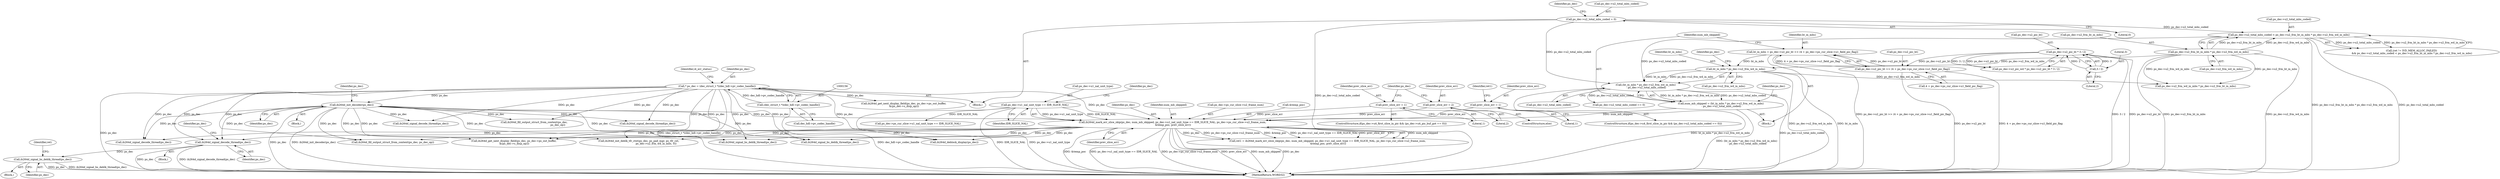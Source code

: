 digraph "0_Android_33ef7de9ddc8ea7eb9cbc440d1cf89957a0c267b@API" {
"1001609" [label="(Call,ih264d_signal_decode_thread(ps_dec))"];
"1000896" [label="(Call,ih264d_init_decoder(ps_dec))"];
"1000153" [label="(Call,* ps_dec = (dec_struct_t *)(dec_hdl->pv_codec_handle))"];
"1000155" [label="(Call,(dec_struct_t *)(dec_hdl->pv_codec_handle))"];
"1001556" [label="(Call,ih264d_mark_err_slice_skip(ps_dec, num_mb_skipped, ps_dec->u1_nal_unit_type == IDR_SLICE_NAL, ps_dec->ps_cur_slice->u2_frame_num,\n &temp_poc, prev_slice_err))"];
"1001513" [label="(Call,num_mb_skipped = (ht_in_mbs * ps_dec->u2_frm_wd_in_mbs)\n - ps_dec->u2_total_mbs_coded)"];
"1001515" [label="(Call,(ht_in_mbs * ps_dec->u2_frm_wd_in_mbs)\n - ps_dec->u2_total_mbs_coded)"];
"1001516" [label="(Call,ht_in_mbs * ps_dec->u2_frm_wd_in_mbs)"];
"1001500" [label="(Call,ht_in_mbs = ps_dec->u2_pic_ht >> (4 + ps_dec->ps_cur_slice->u1_field_pic_flag))"];
"1001502" [label="(Call,ps_dec->u2_pic_ht >> (4 + ps_dec->ps_cur_slice->u1_field_pic_flag))"];
"1001027" [label="(Call,ps_dec->u2_pic_ht * 3 / 2)"];
"1001031" [label="(Call,3 / 2)"];
"1001487" [label="(Call,ps_dec->u2_frm_ht_in_mbs * ps_dec->u2_frm_wd_in_mbs)"];
"1001483" [label="(Call,ps_dec->u2_total_mbs_coded < ps_dec->u2_frm_ht_in_mbs * ps_dec->u2_frm_wd_in_mbs)"];
"1000908" [label="(Call,ps_dec->u2_total_mbs_coded = 0)"];
"1001559" [label="(Call,ps_dec->u1_nal_unit_type == IDR_SLICE_NAL)"];
"1001534" [label="(Call,prev_slice_err = 1)"];
"1001538" [label="(Call,prev_slice_err = 2)"];
"1001551" [label="(Call,prev_slice_err = 1)"];
"1001618" [label="(Call,ih264d_signal_bs_deblk_thread(ps_dec))"];
"1001032" [label="(Literal,3)"];
"1001521" [label="(Call,ps_dec->u2_total_mbs_coded)"];
"1001617" [label="(Block,)"];
"1000154" [label="(Identifier,ps_dec)"];
"1000897" [label="(Identifier,ps_dec)"];
"1001517" [label="(Identifier,ht_in_mbs)"];
"1001503" [label="(Call,ps_dec->u2_pic_ht)"];
"1001683" [label="(Call,ps_dec->u2_frm_wd_in_mbs * ps_dec->u2_frm_ht_in_mbs)"];
"1001546" [label="(Call,ps_dec->u2_total_mbs_coded == 0)"];
"1001609" [label="(Call,ih264d_signal_decode_thread(ps_dec))"];
"1001516" [label="(Call,ht_in_mbs * ps_dec->u2_frm_wd_in_mbs)"];
"1001527" [label="(Identifier,ps_dec)"];
"1001930" [label="(Call,ps_dec->ps_cur_slice->u1_nal_unit_type == IDR_SLICE_NAL)"];
"1001840" [label="(Call,ih264d_signal_bs_deblk_thread(ps_dec))"];
"1001536" [label="(Literal,1)"];
"1001028" [label="(Call,ps_dec->u2_pic_ht)"];
"1001406" [label="(Call,ih264d_signal_decode_thread(ps_dec))"];
"1001560" [label="(Call,ps_dec->u1_nal_unit_type)"];
"1001698" [label="(Call,ih264d_init_deblk_tfr_ctxt(ps_dec, ps_pad_mgr, ps_tfr_cxt,\n                                           ps_dec->u2_frm_wd_in_mbs, 0))"];
"1001518" [label="(Call,ps_dec->u2_frm_wd_in_mbs)"];
"1000915" [label="(Identifier,ps_dec)"];
"1001610" [label="(Identifier,ps_dec)"];
"1001535" [label="(Identifier,prev_slice_err)"];
"1001502" [label="(Call,ps_dec->u2_pic_ht >> (4 + ps_dec->ps_cur_slice->u1_field_pic_flag))"];
"1001027" [label="(Call,ps_dec->u2_pic_ht * 3 / 2)"];
"1001622" [label="(Identifier,ret)"];
"1001534" [label="(Call,prev_slice_err = 1)"];
"1000713" [label="(Call,ih264d_get_next_display_field(ps_dec, ps_dec->ps_out_buffer,\n &(ps_dec->s_disp_op)))"];
"1001554" [label="(Call,ret1 = ih264d_mark_err_slice_skip(ps_dec, num_mb_skipped, ps_dec->u1_nal_unit_type == IDR_SLICE_NAL, ps_dec->ps_cur_slice->u2_frame_num,\n &temp_poc, prev_slice_err))"];
"1001515" [label="(Call,(ht_in_mbs * ps_dec->u2_frm_wd_in_mbs)\n - ps_dec->u2_total_mbs_coded)"];
"1001501" [label="(Identifier,ht_in_mbs)"];
"1000896" [label="(Call,ih264d_init_decoder(ps_dec))"];
"1001524" [label="(ControlStructure,if(ps_dec->u4_first_slice_in_pic && (ps_dec->u4_pic_buf_got == 0)))"];
"1001479" [label="(Call,(ret != IVD_MEM_ALLOC_FAILED)\n && ps_dec->u2_total_mbs_coded < ps_dec->u2_frm_ht_in_mbs * ps_dec->u2_frm_wd_in_mbs)"];
"1001556" [label="(Call,ih264d_mark_err_slice_skip(ps_dec, num_mb_skipped, ps_dec->u1_nal_unit_type == IDR_SLICE_NAL, ps_dec->ps_cur_slice->u2_frame_num,\n &temp_poc, prev_slice_err))"];
"1000895" [label="(Block,)"];
"1001559" [label="(Call,ps_dec->u1_nal_unit_type == IDR_SLICE_NAL)"];
"1001540" [label="(Literal,2)"];
"1001552" [label="(Identifier,prev_slice_err)"];
"1001483" [label="(Call,ps_dec->u2_total_mbs_coded < ps_dec->u2_frm_ht_in_mbs * ps_dec->u2_frm_wd_in_mbs)"];
"1001033" [label="(Literal,2)"];
"1002024" [label="(Call,ih264d_signal_bs_deblk_thread(ps_dec))"];
"1001514" [label="(Identifier,num_mb_skipped)"];
"1001538" [label="(Call,prev_slice_err = 2)"];
"1000162" [label="(Identifier,i4_err_status)"];
"1001513" [label="(Call,num_mb_skipped = (ht_in_mbs * ps_dec->u2_frm_wd_in_mbs)\n - ps_dec->u2_total_mbs_coded)"];
"1000151" [label="(Block,)"];
"1001566" [label="(Identifier,ps_dec)"];
"1001522" [label="(Identifier,ps_dec)"];
"1001563" [label="(Identifier,IDR_SLICE_NAL)"];
"1001614" [label="(Identifier,ps_dec)"];
"1001558" [label="(Identifier,num_mb_skipped)"];
"1001189" [label="(Call,ih264d_signal_decode_thread(ps_dec))"];
"1001539" [label="(Identifier,prev_slice_err)"];
"1001902" [label="(Call,ih264d_deblock_display(ps_dec))"];
"1001571" [label="(Identifier,prev_slice_err)"];
"1001551" [label="(Call,prev_slice_err = 1)"];
"1001500" [label="(Call,ht_in_mbs = ps_dec->u2_pic_ht >> (4 + ps_dec->ps_cur_slice->u1_field_pic_flag))"];
"1001564" [label="(Call,ps_dec->ps_cur_slice->u2_frame_num)"];
"1001544" [label="(Identifier,ps_dec)"];
"1001732" [label="(Call,ih264d_signal_decode_thread(ps_dec))"];
"1001494" [label="(Block,)"];
"1001491" [label="(Call,ps_dec->u2_frm_wd_in_mbs)"];
"1000157" [label="(Call,dec_hdl->pv_codec_handle)"];
"1001555" [label="(Identifier,ret1)"];
"1001488" [label="(Call,ps_dec->u2_frm_ht_in_mbs)"];
"1000900" [label="(Identifier,ps_dec)"];
"1001484" [label="(Call,ps_dec->u2_total_mbs_coded)"];
"1000155" [label="(Call,(dec_struct_t *)(dec_hdl->pv_codec_handle))"];
"1002186" [label="(MethodReturn,WORD32)"];
"1001506" [label="(Call,4 + ps_dec->ps_cur_slice->u1_field_pic_flag)"];
"1001487" [label="(Call,ps_dec->u2_frm_ht_in_mbs * ps_dec->u2_frm_wd_in_mbs)"];
"1001553" [label="(Literal,1)"];
"1000908" [label="(Call,ps_dec->u2_total_mbs_coded = 0)"];
"1001031" [label="(Call,3 / 2)"];
"1000153" [label="(Call,* ps_dec = (dec_struct_t *)(dec_hdl->pv_codec_handle))"];
"1001537" [label="(ControlStructure,else)"];
"1000909" [label="(Call,ps_dec->u2_total_mbs_coded)"];
"1001608" [label="(Block,)"];
"1001569" [label="(Call,&temp_poc)"];
"1001619" [label="(Identifier,ps_dec)"];
"1001541" [label="(ControlStructure,if(ps_dec->u4_first_slice_in_pic && (ps_dec->u2_total_mbs_coded == 0)))"];
"1001253" [label="(Call,ih264d_fill_output_struct_from_context(ps_dec,\n                                                           ps_dec_op))"];
"1001023" [label="(Call,ps_dec->u2_pic_wd * ps_dec->u2_pic_ht * 3 / 2)"];
"1002066" [label="(Call,ih264d_fill_output_struct_from_context(ps_dec, ps_dec_op))"];
"1002038" [label="(Call,ih264d_get_next_display_field(ps_dec, ps_dec->ps_out_buffer,\n &(ps_dec->s_disp_op)))"];
"1001618" [label="(Call,ih264d_signal_bs_deblk_thread(ps_dec))"];
"1000912" [label="(Literal,0)"];
"1001557" [label="(Identifier,ps_dec)"];
"1001609" -> "1001608"  [label="AST: "];
"1001609" -> "1001610"  [label="CFG: "];
"1001610" -> "1001609"  [label="AST: "];
"1001614" -> "1001609"  [label="CFG: "];
"1001609" -> "1002186"  [label="DDG: ps_dec"];
"1001609" -> "1002186"  [label="DDG: ih264d_signal_decode_thread(ps_dec)"];
"1000896" -> "1001609"  [label="DDG: ps_dec"];
"1001556" -> "1001609"  [label="DDG: ps_dec"];
"1000153" -> "1001609"  [label="DDG: ps_dec"];
"1001609" -> "1001618"  [label="DDG: ps_dec"];
"1000896" -> "1000895"  [label="AST: "];
"1000896" -> "1000897"  [label="CFG: "];
"1000897" -> "1000896"  [label="AST: "];
"1000900" -> "1000896"  [label="CFG: "];
"1000896" -> "1002186"  [label="DDG: ps_dec"];
"1000896" -> "1002186"  [label="DDG: ih264d_init_decoder(ps_dec)"];
"1000153" -> "1000896"  [label="DDG: ps_dec"];
"1000896" -> "1001189"  [label="DDG: ps_dec"];
"1000896" -> "1001253"  [label="DDG: ps_dec"];
"1000896" -> "1001406"  [label="DDG: ps_dec"];
"1000896" -> "1001556"  [label="DDG: ps_dec"];
"1000896" -> "1001698"  [label="DDG: ps_dec"];
"1000896" -> "1001732"  [label="DDG: ps_dec"];
"1000896" -> "1001840"  [label="DDG: ps_dec"];
"1000896" -> "1001902"  [label="DDG: ps_dec"];
"1000896" -> "1002024"  [label="DDG: ps_dec"];
"1000896" -> "1002038"  [label="DDG: ps_dec"];
"1000896" -> "1002066"  [label="DDG: ps_dec"];
"1000153" -> "1000151"  [label="AST: "];
"1000153" -> "1000155"  [label="CFG: "];
"1000154" -> "1000153"  [label="AST: "];
"1000155" -> "1000153"  [label="AST: "];
"1000162" -> "1000153"  [label="CFG: "];
"1000153" -> "1002186"  [label="DDG: (dec_struct_t *)(dec_hdl->pv_codec_handle)"];
"1000153" -> "1002186"  [label="DDG: ps_dec"];
"1000155" -> "1000153"  [label="DDG: dec_hdl->pv_codec_handle"];
"1000153" -> "1000713"  [label="DDG: ps_dec"];
"1000153" -> "1001189"  [label="DDG: ps_dec"];
"1000153" -> "1001253"  [label="DDG: ps_dec"];
"1000153" -> "1001406"  [label="DDG: ps_dec"];
"1000153" -> "1001556"  [label="DDG: ps_dec"];
"1000153" -> "1001698"  [label="DDG: ps_dec"];
"1000153" -> "1001732"  [label="DDG: ps_dec"];
"1000153" -> "1001840"  [label="DDG: ps_dec"];
"1000153" -> "1001902"  [label="DDG: ps_dec"];
"1000153" -> "1002024"  [label="DDG: ps_dec"];
"1000153" -> "1002038"  [label="DDG: ps_dec"];
"1000153" -> "1002066"  [label="DDG: ps_dec"];
"1000155" -> "1000157"  [label="CFG: "];
"1000156" -> "1000155"  [label="AST: "];
"1000157" -> "1000155"  [label="AST: "];
"1000155" -> "1002186"  [label="DDG: dec_hdl->pv_codec_handle"];
"1001556" -> "1001554"  [label="AST: "];
"1001556" -> "1001571"  [label="CFG: "];
"1001557" -> "1001556"  [label="AST: "];
"1001558" -> "1001556"  [label="AST: "];
"1001559" -> "1001556"  [label="AST: "];
"1001564" -> "1001556"  [label="AST: "];
"1001569" -> "1001556"  [label="AST: "];
"1001571" -> "1001556"  [label="AST: "];
"1001554" -> "1001556"  [label="CFG: "];
"1001556" -> "1002186"  [label="DDG: num_mb_skipped"];
"1001556" -> "1002186"  [label="DDG: ps_dec"];
"1001556" -> "1002186"  [label="DDG: &temp_poc"];
"1001556" -> "1002186"  [label="DDG: ps_dec->u1_nal_unit_type == IDR_SLICE_NAL"];
"1001556" -> "1002186"  [label="DDG: ps_dec->ps_cur_slice->u2_frame_num"];
"1001556" -> "1002186"  [label="DDG: prev_slice_err"];
"1001556" -> "1001554"  [label="DDG: num_mb_skipped"];
"1001556" -> "1001554"  [label="DDG: ps_dec"];
"1001556" -> "1001554"  [label="DDG: ps_dec->ps_cur_slice->u2_frame_num"];
"1001556" -> "1001554"  [label="DDG: &temp_poc"];
"1001556" -> "1001554"  [label="DDG: ps_dec->u1_nal_unit_type == IDR_SLICE_NAL"];
"1001556" -> "1001554"  [label="DDG: prev_slice_err"];
"1001513" -> "1001556"  [label="DDG: num_mb_skipped"];
"1001559" -> "1001556"  [label="DDG: ps_dec->u1_nal_unit_type"];
"1001559" -> "1001556"  [label="DDG: IDR_SLICE_NAL"];
"1001534" -> "1001556"  [label="DDG: prev_slice_err"];
"1001538" -> "1001556"  [label="DDG: prev_slice_err"];
"1001551" -> "1001556"  [label="DDG: prev_slice_err"];
"1001556" -> "1001698"  [label="DDG: ps_dec"];
"1001556" -> "1001732"  [label="DDG: ps_dec"];
"1001556" -> "1001840"  [label="DDG: ps_dec"];
"1001556" -> "1001902"  [label="DDG: ps_dec"];
"1001556" -> "1002024"  [label="DDG: ps_dec"];
"1001556" -> "1002038"  [label="DDG: ps_dec"];
"1001556" -> "1002066"  [label="DDG: ps_dec"];
"1001513" -> "1001494"  [label="AST: "];
"1001513" -> "1001515"  [label="CFG: "];
"1001514" -> "1001513"  [label="AST: "];
"1001515" -> "1001513"  [label="AST: "];
"1001527" -> "1001513"  [label="CFG: "];
"1001513" -> "1002186"  [label="DDG: (ht_in_mbs * ps_dec->u2_frm_wd_in_mbs)\n - ps_dec->u2_total_mbs_coded"];
"1001515" -> "1001513"  [label="DDG: ht_in_mbs * ps_dec->u2_frm_wd_in_mbs"];
"1001515" -> "1001513"  [label="DDG: ps_dec->u2_total_mbs_coded"];
"1001515" -> "1001521"  [label="CFG: "];
"1001516" -> "1001515"  [label="AST: "];
"1001521" -> "1001515"  [label="AST: "];
"1001515" -> "1002186"  [label="DDG: ps_dec->u2_total_mbs_coded"];
"1001515" -> "1002186"  [label="DDG: ht_in_mbs * ps_dec->u2_frm_wd_in_mbs"];
"1001516" -> "1001515"  [label="DDG: ht_in_mbs"];
"1001516" -> "1001515"  [label="DDG: ps_dec->u2_frm_wd_in_mbs"];
"1001483" -> "1001515"  [label="DDG: ps_dec->u2_total_mbs_coded"];
"1000908" -> "1001515"  [label="DDG: ps_dec->u2_total_mbs_coded"];
"1001515" -> "1001546"  [label="DDG: ps_dec->u2_total_mbs_coded"];
"1001516" -> "1001518"  [label="CFG: "];
"1001517" -> "1001516"  [label="AST: "];
"1001518" -> "1001516"  [label="AST: "];
"1001522" -> "1001516"  [label="CFG: "];
"1001516" -> "1002186"  [label="DDG: ht_in_mbs"];
"1001516" -> "1002186"  [label="DDG: ps_dec->u2_frm_wd_in_mbs"];
"1001500" -> "1001516"  [label="DDG: ht_in_mbs"];
"1001487" -> "1001516"  [label="DDG: ps_dec->u2_frm_wd_in_mbs"];
"1001516" -> "1001683"  [label="DDG: ps_dec->u2_frm_wd_in_mbs"];
"1001500" -> "1001494"  [label="AST: "];
"1001500" -> "1001502"  [label="CFG: "];
"1001501" -> "1001500"  [label="AST: "];
"1001502" -> "1001500"  [label="AST: "];
"1001514" -> "1001500"  [label="CFG: "];
"1001500" -> "1002186"  [label="DDG: ps_dec->u2_pic_ht >> (4 + ps_dec->ps_cur_slice->u1_field_pic_flag)"];
"1001502" -> "1001500"  [label="DDG: ps_dec->u2_pic_ht"];
"1001502" -> "1001500"  [label="DDG: 4 + ps_dec->ps_cur_slice->u1_field_pic_flag"];
"1001502" -> "1001506"  [label="CFG: "];
"1001503" -> "1001502"  [label="AST: "];
"1001506" -> "1001502"  [label="AST: "];
"1001502" -> "1002186"  [label="DDG: 4 + ps_dec->ps_cur_slice->u1_field_pic_flag"];
"1001502" -> "1002186"  [label="DDG: ps_dec->u2_pic_ht"];
"1001027" -> "1001502"  [label="DDG: ps_dec->u2_pic_ht"];
"1001027" -> "1001023"  [label="AST: "];
"1001027" -> "1001031"  [label="CFG: "];
"1001028" -> "1001027"  [label="AST: "];
"1001031" -> "1001027"  [label="AST: "];
"1001023" -> "1001027"  [label="CFG: "];
"1001027" -> "1002186"  [label="DDG: ps_dec->u2_pic_ht"];
"1001027" -> "1002186"  [label="DDG: 3 / 2"];
"1001027" -> "1001023"  [label="DDG: ps_dec->u2_pic_ht"];
"1001027" -> "1001023"  [label="DDG: 3 / 2"];
"1001031" -> "1001027"  [label="DDG: 3"];
"1001031" -> "1001027"  [label="DDG: 2"];
"1001031" -> "1001033"  [label="CFG: "];
"1001032" -> "1001031"  [label="AST: "];
"1001033" -> "1001031"  [label="AST: "];
"1001487" -> "1001483"  [label="AST: "];
"1001487" -> "1001491"  [label="CFG: "];
"1001488" -> "1001487"  [label="AST: "];
"1001491" -> "1001487"  [label="AST: "];
"1001483" -> "1001487"  [label="CFG: "];
"1001487" -> "1002186"  [label="DDG: ps_dec->u2_frm_ht_in_mbs"];
"1001487" -> "1002186"  [label="DDG: ps_dec->u2_frm_wd_in_mbs"];
"1001487" -> "1001483"  [label="DDG: ps_dec->u2_frm_ht_in_mbs"];
"1001487" -> "1001483"  [label="DDG: ps_dec->u2_frm_wd_in_mbs"];
"1001487" -> "1001683"  [label="DDG: ps_dec->u2_frm_wd_in_mbs"];
"1001487" -> "1001683"  [label="DDG: ps_dec->u2_frm_ht_in_mbs"];
"1001483" -> "1001479"  [label="AST: "];
"1001484" -> "1001483"  [label="AST: "];
"1001479" -> "1001483"  [label="CFG: "];
"1001483" -> "1002186"  [label="DDG: ps_dec->u2_frm_ht_in_mbs * ps_dec->u2_frm_wd_in_mbs"];
"1001483" -> "1002186"  [label="DDG: ps_dec->u2_total_mbs_coded"];
"1001483" -> "1001479"  [label="DDG: ps_dec->u2_total_mbs_coded"];
"1001483" -> "1001479"  [label="DDG: ps_dec->u2_frm_ht_in_mbs * ps_dec->u2_frm_wd_in_mbs"];
"1000908" -> "1001483"  [label="DDG: ps_dec->u2_total_mbs_coded"];
"1000908" -> "1000151"  [label="AST: "];
"1000908" -> "1000912"  [label="CFG: "];
"1000909" -> "1000908"  [label="AST: "];
"1000912" -> "1000908"  [label="AST: "];
"1000915" -> "1000908"  [label="CFG: "];
"1000908" -> "1002186"  [label="DDG: ps_dec->u2_total_mbs_coded"];
"1001559" -> "1001563"  [label="CFG: "];
"1001560" -> "1001559"  [label="AST: "];
"1001563" -> "1001559"  [label="AST: "];
"1001566" -> "1001559"  [label="CFG: "];
"1001559" -> "1002186"  [label="DDG: IDR_SLICE_NAL"];
"1001559" -> "1002186"  [label="DDG: ps_dec->u1_nal_unit_type"];
"1001559" -> "1001930"  [label="DDG: IDR_SLICE_NAL"];
"1001534" -> "1001524"  [label="AST: "];
"1001534" -> "1001536"  [label="CFG: "];
"1001535" -> "1001534"  [label="AST: "];
"1001536" -> "1001534"  [label="AST: "];
"1001544" -> "1001534"  [label="CFG: "];
"1001538" -> "1001537"  [label="AST: "];
"1001538" -> "1001540"  [label="CFG: "];
"1001539" -> "1001538"  [label="AST: "];
"1001540" -> "1001538"  [label="AST: "];
"1001544" -> "1001538"  [label="CFG: "];
"1001551" -> "1001541"  [label="AST: "];
"1001551" -> "1001553"  [label="CFG: "];
"1001552" -> "1001551"  [label="AST: "];
"1001553" -> "1001551"  [label="AST: "];
"1001555" -> "1001551"  [label="CFG: "];
"1001618" -> "1001617"  [label="AST: "];
"1001618" -> "1001619"  [label="CFG: "];
"1001619" -> "1001618"  [label="AST: "];
"1001622" -> "1001618"  [label="CFG: "];
"1001618" -> "1002186"  [label="DDG: ps_dec"];
"1001618" -> "1002186"  [label="DDG: ih264d_signal_bs_deblk_thread(ps_dec)"];
}

